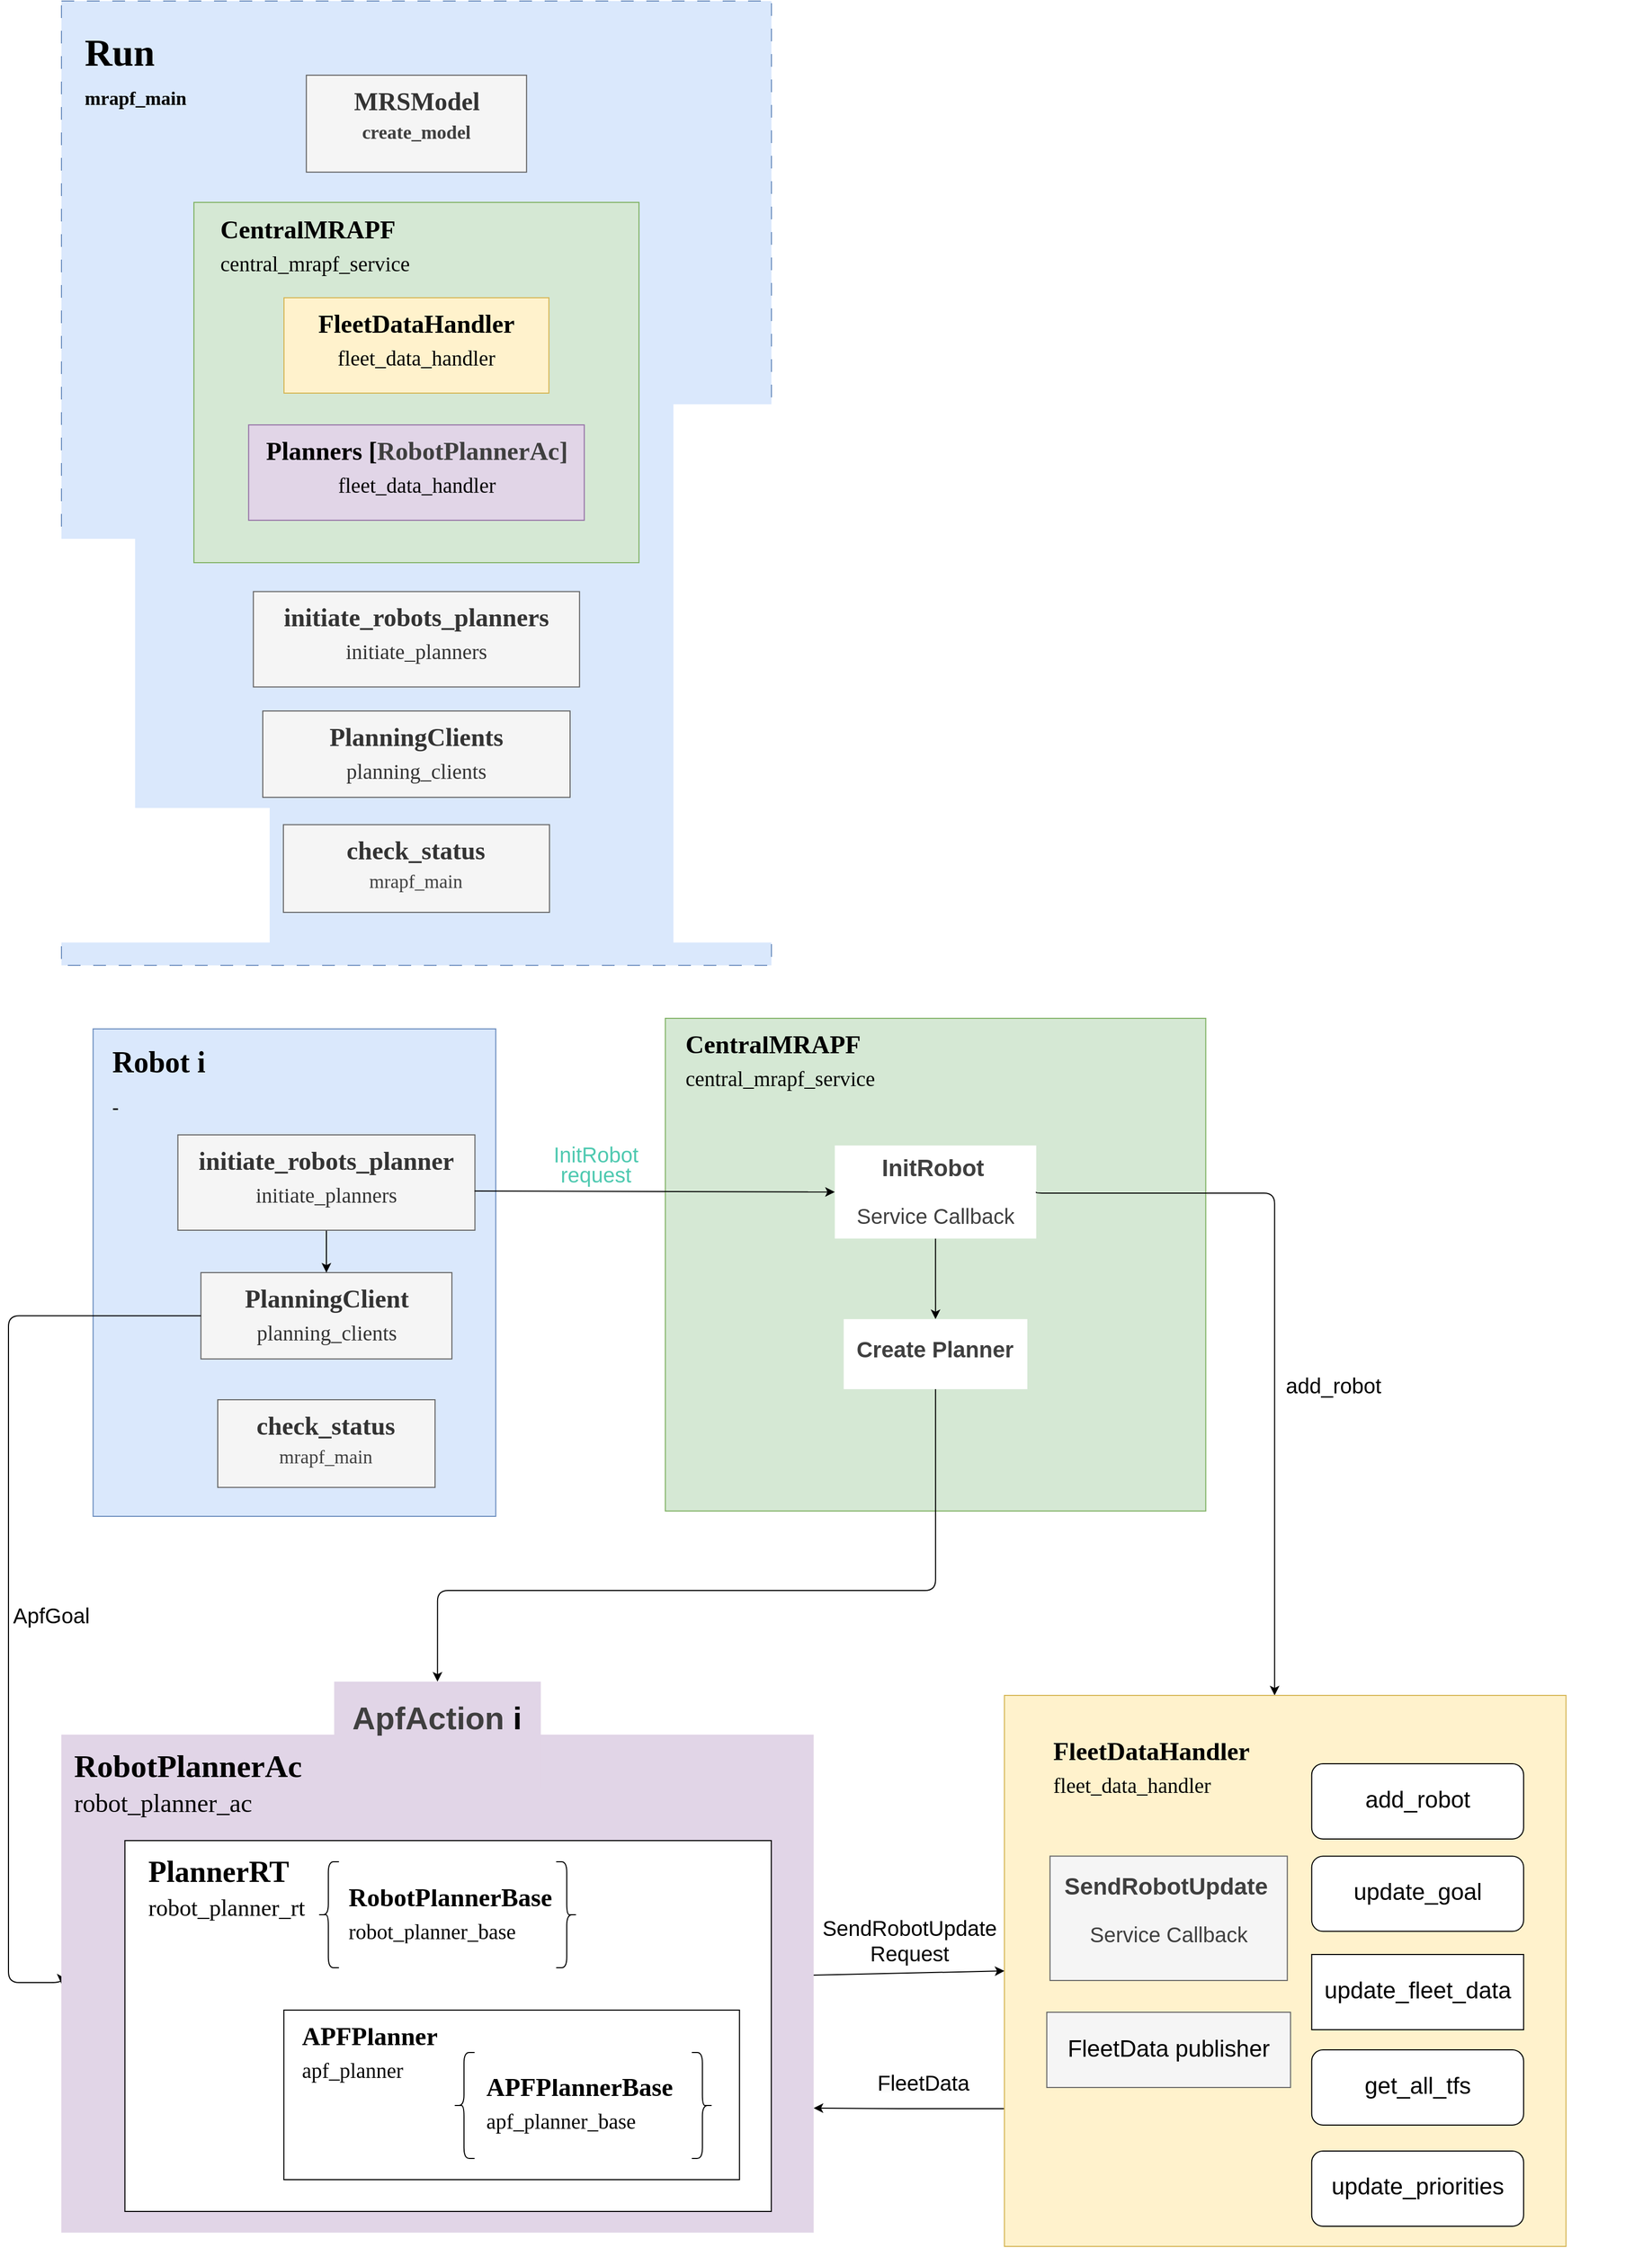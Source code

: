 <mxfile>
    <diagram id="nHzzt8gAxVG12YJJl5E0" name="Page-1">
        <mxGraphModel dx="2404" dy="924" grid="1" gridSize="10" guides="1" tooltips="1" connect="1" arrows="1" fold="1" page="1" pageScale="1" pageWidth="850" pageHeight="1100" background="#FFFFFF" math="0" shadow="0">
            <root>
                <mxCell id="0"/>
                <mxCell id="1" parent="0"/>
                <mxCell id="95" value="" style="group" parent="1" vertex="1" connectable="0">
                    <mxGeometry x="-690.14" y="1020" width="490" height="520" as="geometry"/>
                </mxCell>
                <mxCell id="76" value="" style="rounded=0;whiteSpace=wrap;html=1;fillColor=#dae8fc;strokeColor=#6c8ebf;" parent="95" vertex="1">
                    <mxGeometry width="380" height="460" as="geometry"/>
                </mxCell>
                <mxCell id="77" value="&lt;h1 style=&quot;margin-top: 0px; line-height: 70%;&quot;&gt;&lt;font style=&quot;font-size: 28px;&quot;&gt;Robot i&lt;/font&gt;&lt;/h1&gt;&lt;p style=&quot;line-height: 70%;&quot;&gt;-&lt;/p&gt;" style="text;html=1;whiteSpace=wrap;overflow=hidden;rounded=0;fontFamily=Georgia;fontStyle=1;fontSize=18;" parent="95" vertex="1">
                    <mxGeometry x="16.333" y="10" width="163.333" height="70" as="geometry"/>
                </mxCell>
                <mxCell id="111" value="&lt;h1 style=&quot;margin-top: 0px; line-height: 70%; padding-right: 0px; padding-top: 10px; padding-left: 0px;&quot;&gt;&lt;font face=&quot;Georgia&quot;&gt;PlanningClient&lt;/font&gt;&lt;/h1&gt;&lt;p style=&quot;line-height: 70%; padding-left: 0px;&quot;&gt;&lt;font style=&quot;line-height: 70%; font-size: 20px;&quot; face=&quot;Georgia&quot;&gt;planning_clients&lt;/font&gt;&lt;/p&gt;" style="text;html=1;whiteSpace=wrap;overflow=hidden;rounded=0;fillColor=#f5f5f5;fontColor=#333333;strokeColor=#666666;align=center;" parent="95" vertex="1">
                    <mxGeometry x="101.757" y="230.0" width="236.833" height="81.45" as="geometry"/>
                </mxCell>
                <mxCell id="158" style="edgeStyle=none;html=1;" parent="95" source="112" target="111" edge="1">
                    <mxGeometry relative="1" as="geometry"/>
                </mxCell>
                <mxCell id="112" value="&lt;h1 style=&quot;margin-top: 0px; line-height: 70%; padding-right: 0px; padding-top: 10px; padding-left: 0px;&quot;&gt;&lt;font face=&quot;Georgia&quot;&gt;initiate_robots_planner&lt;/font&gt;&lt;/h1&gt;&lt;p style=&quot;line-height: 70%; padding-left: 0px;&quot;&gt;&lt;font face=&quot;Georgia&quot; style=&quot;line-height: 70%; font-size: 20px;&quot;&gt;initiate_planners&lt;/font&gt;&lt;/p&gt;" style="text;html=1;whiteSpace=wrap;overflow=hidden;rounded=0;fillColor=#f5f5f5;fontColor=#333333;strokeColor=#666666;fontFamily=Helvetica;fontSize=12;align=center;" parent="95" vertex="1">
                    <mxGeometry x="80.0" y="100" width="280.33" height="90" as="geometry"/>
                </mxCell>
                <mxCell id="113" value="&lt;h1 style=&quot;margin-top: 0px; line-height: 70%; padding-right: 0px; padding-top: 10px; padding-left: 0px;&quot;&gt;&lt;font face=&quot;Georgia&quot;&gt;check_status&lt;/font&gt;&lt;/h1&gt;&lt;p style=&quot;line-height: 70%; padding-right: 0px; padding-top: 0px; padding-left: 0px;&quot;&gt;&lt;span style=&quot;color: rgb(63, 63, 63); font-family: Georgia; font-size: 18px;&quot;&gt;mrapf_main&lt;/span&gt;&lt;/p&gt;" style="text;html=1;whiteSpace=wrap;overflow=hidden;rounded=0;fillColor=#f5f5f5;fontColor=#333333;strokeColor=#666666;align=center;" parent="95" vertex="1">
                    <mxGeometry x="117.633" y="350" width="205.073" height="82.71" as="geometry"/>
                </mxCell>
                <mxCell id="99" value="" style="group;dashed=1;dashPattern=12 12;" parent="1" vertex="1" connectable="0">
                    <mxGeometry x="-720" y="50" width="670" height="910" as="geometry"/>
                </mxCell>
                <mxCell id="61" value="" style="rounded=0;whiteSpace=wrap;html=1;fillColor=#dae8fc;strokeColor=#6c8ebf;dashed=1;dashPattern=12 12;" parent="99" vertex="1">
                    <mxGeometry width="670" height="910" as="geometry"/>
                </mxCell>
                <mxCell id="27" value="&lt;h1 style=&quot;margin-top: 0px; line-height: 70%;&quot;&gt;Run&lt;/h1&gt;&lt;p style=&quot;line-height: 70%;&quot;&gt;mrapf_main&lt;/p&gt;" style="text;html=1;whiteSpace=wrap;overflow=hidden;rounded=0;fontFamily=Georgia;fontStyle=1;fontSize=18;" parent="99" vertex="1">
                    <mxGeometry x="20" y="30" width="200" height="70" as="geometry"/>
                </mxCell>
                <mxCell id="100" value="&lt;h1 style=&quot;margin-top: 0px; line-height: 70%; padding-right: 0px; padding-top: 10px; padding-left: 0px;&quot;&gt;&lt;font face=&quot;Georgia&quot;&gt;PlanningClients&lt;/font&gt;&lt;/h1&gt;&lt;p style=&quot;line-height: 70%; padding-left: 0px;&quot;&gt;&lt;font style=&quot;line-height: 70%; font-size: 20px;&quot; face=&quot;Georgia&quot;&gt;planning_clients&lt;/font&gt;&lt;/p&gt;" style="text;html=1;whiteSpace=wrap;overflow=hidden;rounded=0;fillColor=#f5f5f5;fontColor=#333333;strokeColor=#666666;align=center;" parent="99" vertex="1">
                    <mxGeometry x="190" y="670" width="290" height="81.45" as="geometry"/>
                </mxCell>
                <mxCell id="101" value="&lt;h1 style=&quot;margin-top: 0px; line-height: 70%; padding-right: 0px; padding-top: 10px; padding-left: 0px;&quot;&gt;&lt;font face=&quot;Georgia&quot;&gt;initiate_robots_planners&lt;/font&gt;&lt;/h1&gt;&lt;p style=&quot;line-height: 70%; padding-left: 0px;&quot;&gt;&lt;font face=&quot;Georgia&quot; style=&quot;line-height: 70%; font-size: 20px;&quot;&gt;initiate_planners&lt;/font&gt;&lt;/p&gt;" style="text;html=1;whiteSpace=wrap;overflow=hidden;rounded=0;fillColor=#f5f5f5;fontColor=#333333;strokeColor=#666666;fontFamily=Helvetica;fontSize=12;align=center;" parent="99" vertex="1">
                    <mxGeometry x="181.11" y="557.29" width="307.79" height="90" as="geometry"/>
                </mxCell>
                <mxCell id="102" value="&lt;h1 style=&quot;margin-top: 0px; line-height: 70%; padding-right: 0px; padding-top: 10px; padding-left: 0px;&quot;&gt;&lt;font face=&quot;Georgia&quot;&gt;check_status&lt;/font&gt;&lt;/h1&gt;&lt;p style=&quot;line-height: 70%; padding-right: 0px; padding-top: 0px; padding-left: 0px;&quot;&gt;&lt;span style=&quot;color: rgb(63, 63, 63); font-family: Georgia; font-size: 18px;&quot;&gt;mrapf_main&lt;/span&gt;&lt;/p&gt;" style="text;html=1;whiteSpace=wrap;overflow=hidden;rounded=0;fillColor=#f5f5f5;fontColor=#333333;strokeColor=#666666;align=center;" parent="99" vertex="1">
                    <mxGeometry x="209.44" y="777.29" width="251.11" height="82.71" as="geometry"/>
                </mxCell>
                <mxCell id="103" value="&lt;h1 style=&quot;margin-top: 0px; line-height: 70%; padding-left: 1px; padding-top: 10px; padding-right: 0px;&quot;&gt;&lt;font face=&quot;Georgia&quot;&gt;MRSModel&lt;/font&gt;&lt;/h1&gt;&lt;p style=&quot;line-height: 70%; padding-left: 0px;&quot;&gt;&lt;span style=&quot;color: rgb(63, 63, 63); font-family: Georgia; font-size: 18px; font-weight: 700;&quot;&gt;create_model&lt;/span&gt;&lt;/p&gt;" style="text;html=1;whiteSpace=wrap;overflow=hidden;rounded=0;fillColor=#f5f5f5;fontColor=#333333;strokeColor=#666666;align=center;" parent="99" vertex="1">
                    <mxGeometry x="231.11" y="70" width="207.79" height="91.45" as="geometry"/>
                </mxCell>
                <mxCell id="104" value="" style="group" parent="99" vertex="1" connectable="0">
                    <mxGeometry x="125.01" y="190" width="420" height="435" as="geometry"/>
                </mxCell>
                <mxCell id="105" value="" style="group;fillColor=#d5e8d4;strokeColor=#82b366;container=0;" parent="104" vertex="1" connectable="0">
                    <mxGeometry width="420" height="340" as="geometry"/>
                </mxCell>
                <mxCell id="106" value="&lt;h1 style=&quot;margin-top: 0px; line-height: 70%;&quot;&gt;&lt;font face=&quot;Georgia&quot;&gt;CentralMRAPF&lt;/font&gt;&lt;/h1&gt;&lt;p style=&quot;line-height: 70%;&quot;&gt;&lt;font face=&quot;Georgia&quot; style=&quot;line-height: 70%; font-size: 20px;&quot;&gt;central_mrapf_service&lt;/font&gt;&lt;/p&gt;" style="text;html=1;whiteSpace=wrap;overflow=hidden;rounded=0;" parent="104" vertex="1">
                    <mxGeometry x="22.764" y="10.83" width="210" height="79.17" as="geometry"/>
                </mxCell>
                <mxCell id="107" value="&lt;h1 style=&quot;margin-top: 0px; line-height: 70%; padding-top: 10px; padding-left: 0px;&quot;&gt;&lt;font face=&quot;Georgia&quot;&gt;FleetDataHandler&lt;/font&gt;&lt;/h1&gt;&lt;p style=&quot;line-height: 70%; padding-left: 0px;&quot;&gt;&lt;font face=&quot;Georgia&quot; style=&quot;line-height: 70%; font-size: 20px;&quot;&gt;fleet_data_handler&lt;/font&gt;&lt;/p&gt;" style="text;html=1;whiteSpace=wrap;overflow=hidden;rounded=0;fillColor=#fff2cc;strokeColor=#d6b656;align=center;" parent="104" vertex="1">
                    <mxGeometry x="85" y="90" width="250" height="90" as="geometry"/>
                </mxCell>
                <mxCell id="108" value="&lt;h1 style=&quot;margin-top: 0px; line-height: 70%; padding-top: 10px; padding-left: 0px;&quot;&gt;&lt;font face=&quot;Georgia&quot;&gt;Planners [&lt;/font&gt;&lt;font&gt;&lt;span style=&quot;color: rgb(63, 63, 63); font-family: Georgia; background-color: transparent;&quot;&gt;RobotPlannerAc&lt;/span&gt;&lt;span style=&quot;color: rgb(63, 63, 63); font-family: Georgia; background-color: transparent;&quot;&gt;]&lt;/span&gt;&lt;/font&gt;&lt;/h1&gt;&lt;p style=&quot;line-height: 70%; padding-left: 0px;&quot;&gt;&lt;font face=&quot;Georgia&quot; style=&quot;line-height: 70%; font-size: 20px;&quot;&gt;fleet_data_handler&lt;/font&gt;&lt;/p&gt;" style="text;html=1;whiteSpace=wrap;overflow=hidden;rounded=0;fillColor=#e1d5e7;strokeColor=#9673a6;align=center;" parent="104" vertex="1">
                    <mxGeometry x="51.63" y="210" width="316.74" height="90" as="geometry"/>
                </mxCell>
                <mxCell id="159" style="edgeStyle=orthogonalEdgeStyle;html=1;exitX=0;exitY=0.5;exitDx=0;exitDy=0;entryX=0;entryY=0.5;entryDx=0;entryDy=0;" parent="1" source="111" target="2" edge="1">
                    <mxGeometry relative="1" as="geometry">
                        <mxPoint x="-608.493" y="1290.725" as="sourcePoint"/>
                        <mxPoint x="-740.25" y="1945" as="targetPoint"/>
                        <Array as="points">
                            <mxPoint x="-770" y="1291"/>
                            <mxPoint x="-770" y="1920"/>
                        </Array>
                    </mxGeometry>
                </mxCell>
                <mxCell id="160" value="&lt;div style=&quot;line-height: 16px; white-space-collapse: preserve;&quot;&gt;&lt;font face=&quot;Helvetica&quot; style=&quot;font-size: 20px;&quot;&gt;ApfGoal&lt;/font&gt;&lt;/div&gt;" style="edgeLabel;html=1;align=center;verticalAlign=middle;resizable=0;points=[];" parent="159" vertex="1" connectable="0">
                    <mxGeometry x="-0.147" y="-3" relative="1" as="geometry">
                        <mxPoint x="43" y="98" as="offset"/>
                    </mxGeometry>
                </mxCell>
                <mxCell id="173" style="edgeStyle=orthogonalEdgeStyle;html=1;entryX=1;entryY=0.75;entryDx=0;entryDy=0;exitX=0;exitY=0.75;exitDx=0;exitDy=0;" parent="1" source="74" target="2" edge="1">
                    <mxGeometry relative="1" as="geometry">
                        <mxPoint x="839.86" y="2070" as="sourcePoint"/>
                    </mxGeometry>
                </mxCell>
                <mxCell id="174" value="&lt;span style=&quot;color: rgb(0, 0, 0); white-space-collapse: preserve; background-color: rgb(251, 251, 251);&quot;&gt;&lt;font style=&quot;font-size: 20px;&quot;&gt;FleetData&lt;/font&gt;&lt;/span&gt;" style="edgeLabel;html=1;align=center;verticalAlign=middle;resizable=0;points=[];container=0;" parent="173" vertex="1" connectable="0">
                    <mxGeometry x="-0.3" y="-5" relative="1" as="geometry">
                        <mxPoint x="-14" y="-20" as="offset"/>
                    </mxGeometry>
                </mxCell>
                <mxCell id="190" value="" style="group" parent="1" vertex="1" connectable="0">
                    <mxGeometry x="-720.14" y="1636" width="710" height="520" as="geometry"/>
                </mxCell>
                <mxCell id="2" value="" style="rounded=0;whiteSpace=wrap;html=1;fillColor=#e1d5e7;strokeColor=none;container=0;" parent="190" vertex="1">
                    <mxGeometry y="50" width="710" height="470" as="geometry"/>
                </mxCell>
                <mxCell id="3" value="&lt;h1 style=&quot;margin-top: 0px; line-height: 70%; padding-top: 5px;&quot;&gt;&lt;font style=&quot;font-size: 30px;&quot;&gt;RobotPlannerAc&lt;/font&gt;&lt;/h1&gt;&lt;p style=&quot;line-height: 70%;&quot;&gt;&lt;font style=&quot;line-height: 70%; font-size: 24px;&quot;&gt;robot_planner_ac&lt;/font&gt;&lt;/p&gt;" style="text;html=1;whiteSpace=wrap;overflow=hidden;rounded=0;fontFamily=Georgia;container=0;" parent="190" vertex="1">
                    <mxGeometry x="10" y="60" width="230" height="70" as="geometry"/>
                </mxCell>
                <mxCell id="9" value="" style="rounded=0;whiteSpace=wrap;html=1;fillColor=default;gradientColor=none;fillStyle=auto;container=0;" parent="190" vertex="1">
                    <mxGeometry x="60" y="150" width="610" height="350" as="geometry"/>
                </mxCell>
                <mxCell id="10" value="&lt;h1 style=&quot;margin-top: 0px; line-height: 70%; padding-top: 5px;&quot;&gt;&lt;font style=&quot;font-size: 28px;&quot; face=&quot;Georgia&quot;&gt;PlannerRT&lt;/font&gt;&lt;/h1&gt;&lt;p style=&quot;line-height: 70%;&quot;&gt;&lt;font face=&quot;Georgia&quot; style=&quot;line-height: 70%; font-size: 22px;&quot;&gt;robot_planner_rt&lt;/font&gt;&lt;/p&gt;" style="text;html=1;whiteSpace=wrap;overflow=hidden;rounded=0;container=0;" parent="190" vertex="1">
                    <mxGeometry x="80" y="160" width="160" height="80" as="geometry"/>
                </mxCell>
                <mxCell id="186" value="&lt;h1 style=&quot;margin-top: 0px; line-height: 70%; padding-top: 20px;&quot;&gt;&lt;span style=&quot;color: rgb(63, 63, 63); font-family: Helvetica; white-space: pre; background-color: transparent;&quot;&gt;&lt;font style=&quot;font-size: 30px;&quot;&gt;ApfAction&lt;/font&gt;&lt;/span&gt;&lt;font face=&quot;Helvetica&quot; style=&quot;font-size: 30px;&quot;&gt;&amp;nbsp;&lt;/font&gt;&lt;font face=&quot;Helvetica&quot; style=&quot;font-size: 30px;&quot;&gt;i&lt;/font&gt;&lt;/h1&gt;&lt;div&gt;&lt;font face=&quot;Helvetica&quot; style=&quot;font-size: 25px;&quot;&gt;&lt;div style=&quot;line-height: 16px; white-space: pre;&quot;&gt;&lt;br&gt;&lt;/div&gt;&lt;/font&gt;&lt;/div&gt;" style="text;html=1;whiteSpace=wrap;overflow=hidden;rounded=0;fontFamily=Georgia;align=center;fillColor=#e1d5e7;strokeColor=none;container=0;" parent="190" vertex="1">
                    <mxGeometry x="257.5" width="195" height="100" as="geometry"/>
                </mxCell>
                <mxCell id="187" value="" style="group" parent="190" vertex="1" connectable="0">
                    <mxGeometry x="242" y="170" width="245" height="100" as="geometry"/>
                </mxCell>
                <mxCell id="178" value="" style="shape=curlyBracket;whiteSpace=wrap;html=1;rounded=1;labelPosition=left;verticalLabelPosition=middle;align=right;verticalAlign=middle;container=0;" parent="187" vertex="1">
                    <mxGeometry width="20" height="100" as="geometry"/>
                </mxCell>
                <mxCell id="180" value="" style="shape=curlyBracket;whiteSpace=wrap;html=1;rounded=1;labelPosition=left;verticalLabelPosition=middle;align=right;verticalAlign=middle;rotation=-180;container=0;" parent="187" vertex="1">
                    <mxGeometry x="225" width="20" height="100" as="geometry"/>
                </mxCell>
                <mxCell id="50" value="&lt;h1 style=&quot;margin-top: 0px; line-height: 70%;&quot;&gt;&lt;font face=&quot;Georgia&quot;&gt;RobotPlannerBase&lt;/font&gt;&lt;/h1&gt;&lt;p style=&quot;line-height: 70%;&quot;&gt;&lt;font face=&quot;Georgia&quot; style=&quot;line-height: 70%; font-size: 20px;&quot;&gt;robot_planner_base&lt;/font&gt;&lt;/p&gt;" style="text;html=1;whiteSpace=wrap;overflow=hidden;rounded=0;container=0;" parent="187" vertex="1">
                    <mxGeometry x="26.757" y="19" width="195.293" height="55.0" as="geometry"/>
                </mxCell>
                <mxCell id="189" value="" style="group" parent="190" vertex="1" connectable="0">
                    <mxGeometry x="210" y="310" width="430" height="160" as="geometry"/>
                </mxCell>
                <mxCell id="24" value="" style="rounded=0;whiteSpace=wrap;html=1;container=0;" parent="189" vertex="1">
                    <mxGeometry width="430" height="160" as="geometry"/>
                </mxCell>
                <mxCell id="52" value="&lt;h1 style=&quot;margin-top: 0px; line-height: 70%;&quot;&gt;&lt;font face=&quot;Georgia&quot;&gt;APFPlanner&lt;/font&gt;&lt;/h1&gt;&lt;p style=&quot;line-height: 70%;&quot;&gt;&lt;font face=&quot;Georgia&quot; style=&quot;line-height: 70%; font-size: 20px;&quot;&gt;apf_planner&lt;/font&gt;&lt;/p&gt;" style="text;html=1;whiteSpace=wrap;overflow=hidden;rounded=0;container=0;" parent="189" vertex="1">
                    <mxGeometry x="15.52" y="10" width="139.48" height="98.82" as="geometry"/>
                </mxCell>
                <mxCell id="184" value="" style="shape=curlyBracket;whiteSpace=wrap;html=1;rounded=1;labelPosition=left;verticalLabelPosition=middle;align=right;verticalAlign=middle;rotation=-180;container=0;" parent="189" vertex="1">
                    <mxGeometry x="385" y="40" width="20" height="100" as="geometry"/>
                </mxCell>
                <mxCell id="183" value="" style="shape=curlyBracket;whiteSpace=wrap;html=1;rounded=1;labelPosition=left;verticalLabelPosition=middle;align=right;verticalAlign=middle;container=0;" parent="189" vertex="1">
                    <mxGeometry x="160" y="40" width="20" height="100" as="geometry"/>
                </mxCell>
                <mxCell id="66" value="&lt;h1 style=&quot;margin-top: 0px; line-height: 70%;&quot;&gt;&lt;font face=&quot;Georgia&quot;&gt;APFPlannerBase&lt;/font&gt;&lt;/h1&gt;&lt;p style=&quot;line-height: 70%;&quot;&gt;&lt;font face=&quot;Georgia&quot; style=&quot;line-height: 70%; font-size: 20px;&quot;&gt;apf_planner_base&lt;/font&gt;&lt;/p&gt;" style="text;html=1;whiteSpace=wrap;overflow=hidden;rounded=0;container=0;" parent="189" vertex="1">
                    <mxGeometry x="188.68" y="58.29" width="191.32" height="64.99" as="geometry"/>
                </mxCell>
                <mxCell id="198" value="" style="group;verticalAlign=middle;" parent="1" vertex="1" connectable="0">
                    <mxGeometry x="-150.14" y="1010" width="510" height="465" as="geometry"/>
                </mxCell>
                <mxCell id="78" value="" style="group;fillColor=#d5e8d4;strokeColor=#82b366;container=0;" parent="198" vertex="1" connectable="0">
                    <mxGeometry width="510" height="465" as="geometry"/>
                </mxCell>
                <mxCell id="81" value="&lt;h1 style=&quot;margin-top: 0px; line-height: 70%;&quot;&gt;&lt;font face=&quot;Georgia&quot;&gt;CentralMRAPF&lt;/font&gt;&lt;/h1&gt;&lt;p style=&quot;line-height: 70%;&quot;&gt;&lt;font face=&quot;Georgia&quot; style=&quot;line-height: 70%; font-size: 20px;&quot;&gt;central_mrapf_service&lt;/font&gt;&lt;/p&gt;" style="text;html=1;whiteSpace=wrap;overflow=hidden;rounded=0;" parent="198" vertex="1">
                    <mxGeometry x="17.588" y="9.995" width="196.36" height="119.477" as="geometry"/>
                </mxCell>
                <mxCell id="131" style="edgeStyle=none;html=1;exitX=0.5;exitY=1;exitDx=0;exitDy=0;entryX=0.5;entryY=0;entryDx=0;entryDy=0;" parent="198" source="122" target="125" edge="1">
                    <mxGeometry relative="1" as="geometry">
                        <mxPoint x="256.218" y="210.003" as="sourcePoint"/>
                        <mxPoint x="298.966" y="240" as="targetPoint"/>
                    </mxGeometry>
                </mxCell>
                <mxCell id="122" value="&lt;h1 style=&quot;margin-top: 0px;&quot;&gt;&lt;span style=&quot;color: rgb(63, 63, 63); font-weight: normal;&quot;&gt;&lt;b style=&quot;background-color: transparent; scrollbar-color: rgb(226, 226, 226) rgb(251, 251, 251); white-space: pre; color: rgb(63, 63, 63);&quot;&gt;&lt;font style=&quot;font-size: 22px;&quot;&gt;InitRobot&lt;/font&gt;&lt;span style=&quot;font-size: 18px;&quot;&gt; &lt;/span&gt;&lt;/b&gt;&lt;/span&gt;&lt;/h1&gt;&lt;h1 style=&quot;color: rgb(63, 63, 63); scrollbar-color: rgb(226, 226, 226) rgb(251, 251, 251); margin-top: 0px; margin-bottom: 10px;&quot;&gt;&lt;span style=&quot;scrollbar-color: rgb(226, 226, 226) rgb(251, 251, 251); font-weight: normal; color: rgb(63, 63, 63);&quot;&gt;&lt;font style=&quot;font-size: 20px;&quot;&gt;Service Callback&lt;/font&gt;&lt;/span&gt;&lt;/h1&gt;" style="text;html=1;whiteSpace=wrap;overflow=hidden;rounded=0;align=center;fillColor=default;" parent="198" vertex="1">
                    <mxGeometry x="159.947" y="120.003" width="190.098" height="87.83" as="geometry"/>
                </mxCell>
                <mxCell id="125" value="&lt;h1 style=&quot;margin-top: 0px;&quot;&gt;&lt;b style=&quot;background-color: transparent; scrollbar-color: rgb(226, 226, 226) rgb(251, 251, 251); white-space: pre; color: rgb(63, 63, 63);&quot;&gt;&lt;font style=&quot;font-size: 21px;&quot;&gt;Create Planner&lt;/font&gt;&lt;/b&gt;&lt;/h1&gt;" style="text;html=1;whiteSpace=wrap;overflow=hidden;rounded=0;align=center;container=0;fillColor=default;verticalAlign=middle;spacing=0;spacingTop=6;" parent="198" vertex="1">
                    <mxGeometry x="168.353" y="283.91" width="173.303" height="66.09" as="geometry"/>
                </mxCell>
                <mxCell id="199" style="edgeStyle=none;html=1;entryX=0;entryY=0.5;entryDx=0;entryDy=0;" parent="1" target="122" edge="1">
                    <mxGeometry relative="1" as="geometry">
                        <mxPoint x="-330.14" y="1173" as="sourcePoint"/>
                        <mxPoint x="-43.439" y="1175.003" as="targetPoint"/>
                    </mxGeometry>
                </mxCell>
                <mxCell id="200" value="&lt;div style=&quot;color: rgb(204, 204, 204); line-height: 16px; white-space-collapse: preserve;&quot;&gt;&lt;span style=&quot;color: rgb(78, 201, 176);&quot;&gt;&lt;font face=&quot;Helvetica&quot; style=&quot;font-size: 20px;&quot;&gt;InitRobot&lt;/font&gt;&lt;/span&gt;&lt;/div&gt;&lt;div style=&quot;color: rgb(204, 204, 204); line-height: 16px; white-space-collapse: preserve;&quot;&gt;&lt;span style=&quot;color: rgb(78, 201, 176);&quot;&gt;&lt;font face=&quot;Helvetica&quot; style=&quot;font-size: 20px;&quot;&gt;request&lt;/font&gt;&lt;/span&gt;&lt;/div&gt;" style="edgeLabel;html=1;align=center;verticalAlign=middle;resizable=0;points=[];labelBackgroundColor=none;" parent="199" vertex="1" connectable="0">
                    <mxGeometry x="-0.333" y="3" relative="1" as="geometry">
                        <mxPoint y="-22" as="offset"/>
                    </mxGeometry>
                </mxCell>
                <mxCell id="201" style="edgeStyle=orthogonalEdgeStyle;html=1;exitX=0.5;exitY=1;exitDx=0;exitDy=0;entryX=0.5;entryY=0;entryDx=0;entryDy=0;" parent="1" source="125" target="186" edge="1">
                    <mxGeometry relative="1" as="geometry">
                        <mxPoint x="141.25" y="1372.6" as="sourcePoint"/>
                        <mxPoint x="-350" y="1600" as="targetPoint"/>
                        <Array as="points">
                            <mxPoint x="105" y="1550"/>
                            <mxPoint x="-365" y="1550"/>
                        </Array>
                    </mxGeometry>
                </mxCell>
                <mxCell id="128" style="edgeStyle=orthogonalEdgeStyle;html=1;exitX=1;exitY=0.5;exitDx=0;exitDy=0;" parent="1" source="122" target="74" edge="1">
                    <mxGeometry relative="1" as="geometry">
                        <mxPoint x="245.931" y="1175.003" as="sourcePoint"/>
                        <Array as="points">
                            <mxPoint x="424.86" y="1175"/>
                        </Array>
                    </mxGeometry>
                </mxCell>
                <mxCell id="129" value="&lt;font style=&quot;font-size: 20px;&quot;&gt;add_robot&lt;/font&gt;" style="edgeLabel;html=1;align=center;verticalAlign=middle;resizable=0;points=[];labelBackgroundColor=none;" parent="128" vertex="1" connectable="0">
                    <mxGeometry x="0.259" y="4" relative="1" as="geometry">
                        <mxPoint x="51" y="-34" as="offset"/>
                    </mxGeometry>
                </mxCell>
                <mxCell id="203" value="" style="group" parent="1" vertex="1" connectable="0">
                    <mxGeometry x="169.86" y="1649" width="610" height="520" as="geometry"/>
                </mxCell>
                <mxCell id="74" value="" style="rounded=0;whiteSpace=wrap;html=1;fillColor=#fff2cc;strokeColor=#d6b656;" parent="203" vertex="1">
                    <mxGeometry width="530" height="520" as="geometry"/>
                </mxCell>
                <mxCell id="75" value="&lt;h1 style=&quot;margin-top: 0px; line-height: 70%;&quot;&gt;&lt;font face=&quot;Georgia&quot;&gt;FleetDataHandler&lt;/font&gt;&lt;/h1&gt;&lt;p style=&quot;line-height: 70%;&quot;&gt;&lt;font face=&quot;Georgia&quot; style=&quot;line-height: 70%; font-size: 20px;&quot;&gt;fleet_data_handler&lt;/font&gt;&lt;/p&gt;" style="text;html=1;whiteSpace=wrap;overflow=hidden;rounded=0;" parent="203" vertex="1">
                    <mxGeometry x="43.846" y="38.028" width="303.108" height="83.459" as="geometry"/>
                </mxCell>
                <mxCell id="161" value="&lt;div style=&quot;line-height: 16px; white-space: pre;&quot;&gt;&lt;span&gt;&lt;font face=&quot;Helvetica&quot; style=&quot;color: rgb(0, 0, 0); font-size: 22px;&quot;&gt;add_robot&lt;/font&gt;&lt;/span&gt;&lt;/div&gt;" style="rounded=1;whiteSpace=wrap;html=1;" parent="203" vertex="1">
                    <mxGeometry x="290" y="64.5" width="200" height="70.99" as="geometry"/>
                </mxCell>
                <mxCell id="162" value="&lt;div style=&quot;line-height: 16px; white-space: pre;&quot;&gt;&lt;span&gt;&lt;font face=&quot;Helvetica&quot; style=&quot;color: rgb(0, 0, 0); font-size: 22px;&quot;&gt;update_goal&lt;/font&gt;&lt;/span&gt;&lt;/div&gt;" style="rounded=1;whiteSpace=wrap;html=1;" parent="203" vertex="1">
                    <mxGeometry x="290" y="151.69" width="200" height="70.99" as="geometry"/>
                </mxCell>
                <mxCell id="163" value="&lt;div style=&quot;line-height: 16px; white-space: pre;&quot;&gt;&lt;span&gt;&lt;font face=&quot;Helvetica&quot; style=&quot;color: rgb(0, 0, 0); font-size: 22px;&quot;&gt;update_fleet_data&lt;/font&gt;&lt;/span&gt;&lt;/div&gt;" style="rounded=1;whiteSpace=wrap;html=1;arcSize=0;" parent="203" vertex="1">
                    <mxGeometry x="290" y="244.5" width="200" height="70.99" as="geometry"/>
                </mxCell>
                <mxCell id="164" value="&lt;div style=&quot;line-height: 16px; white-space: pre;&quot;&gt;&lt;span&gt;&lt;font face=&quot;Helvetica&quot; style=&quot;color: rgb(0, 0, 0); font-size: 22px;&quot;&gt;get_all_tfs&lt;/font&gt;&lt;/span&gt;&lt;/div&gt;" style="rounded=1;whiteSpace=wrap;html=1;" parent="203" vertex="1">
                    <mxGeometry x="290" y="334.5" width="200" height="70.99" as="geometry"/>
                </mxCell>
                <mxCell id="165" value="&lt;div style=&quot;line-height: 16px; white-space: pre;&quot;&gt;&lt;span&gt;&lt;font face=&quot;Helvetica&quot; style=&quot;color: rgb(0, 0, 0); font-size: 22px;&quot;&gt;update_priorities&lt;/font&gt;&lt;/span&gt;&lt;/div&gt;" style="rounded=1;whiteSpace=wrap;html=1;" parent="203" vertex="1">
                    <mxGeometry x="290" y="430" width="200" height="70.99" as="geometry"/>
                </mxCell>
                <mxCell id="172" value="&lt;div style=&quot;line-height: 16px; white-space: pre;&quot;&gt;&lt;span&gt;&lt;font face=&quot;Helvetica&quot; style=&quot;color: rgb(0, 0, 0); font-size: 22px;&quot;&gt;FleetData publisher&lt;/font&gt;&lt;/span&gt;&lt;/div&gt;" style="rounded=1;whiteSpace=wrap;html=1;arcSize=0;fillColor=#f5f5f5;fontColor=#333333;strokeColor=#666666;" parent="203" vertex="1">
                    <mxGeometry x="40.0" y="299.03" width="230" height="70.99" as="geometry"/>
                </mxCell>
                <mxCell id="202" value="&lt;h1 style=&quot;margin-top: 0px;&quot;&gt;&lt;span style=&quot;color: rgb(63, 63, 63); font-weight: normal;&quot;&gt;&lt;b style=&quot;background-color: transparent; scrollbar-color: rgb(226, 226, 226) rgb(251, 251, 251); white-space: pre; color: rgb(63, 63, 63);&quot;&gt;&lt;font style=&quot;font-size: 22px;&quot;&gt;SendRobotUpdate&lt;/font&gt;&lt;span style=&quot;font-size: 18px;&quot;&gt; &lt;/span&gt;&lt;/b&gt;&lt;/span&gt;&lt;/h1&gt;&lt;h1 style=&quot;color: rgb(63, 63, 63); scrollbar-color: rgb(226, 226, 226) rgb(251, 251, 251); margin-top: 0px;&quot;&gt;&lt;span style=&quot;scrollbar-color: rgb(226, 226, 226) rgb(251, 251, 251); font-weight: normal; color: rgb(63, 63, 63);&quot;&gt;&lt;font style=&quot;font-size: 20px;&quot;&gt;Service Callback&lt;/font&gt;&lt;/span&gt;&lt;/h1&gt;" style="text;html=1;whiteSpace=wrap;overflow=hidden;rounded=0;align=center;fillColor=#f5f5f5;fontColor=#333333;strokeColor=#666666;verticalAlign=middle;" parent="203" vertex="1">
                    <mxGeometry x="43.04" y="151.69" width="223.93" height="117.34" as="geometry"/>
                </mxCell>
                <mxCell id="204" style="edgeStyle=none;html=1;entryX=0;entryY=0.5;entryDx=0;entryDy=0;" parent="1" source="2" target="74" edge="1">
                    <mxGeometry relative="1" as="geometry"/>
                </mxCell>
                <mxCell id="205" value="&lt;font style=&quot;font-size: 20px;&quot;&gt;SendRobotUpdate&lt;/font&gt;&lt;div&gt;&lt;font style=&quot;font-size: 20px;&quot;&gt;Request&lt;/font&gt;&lt;/div&gt;" style="edgeLabel;html=1;align=center;verticalAlign=middle;resizable=0;points=[];labelBackgroundColor=none;" parent="204" vertex="1" connectable="0">
                    <mxGeometry x="-0.007" y="7" relative="1" as="geometry">
                        <mxPoint x="1" y="-24" as="offset"/>
                    </mxGeometry>
                </mxCell>
            </root>
        </mxGraphModel>
    </diagram>
    <diagram id="tBTc2pRNashW2j2_w60E" name="Page-2">
        <mxGraphModel dx="3070" dy="1320" grid="1" gridSize="10" guides="1" tooltips="1" connect="1" arrows="1" fold="1" page="1" pageScale="1" pageWidth="850" pageHeight="1100" math="0" shadow="0">
            <root>
                <mxCell id="0"/>
                <mxCell id="1" parent="0"/>
                <mxCell id="e11bCil-msyxZNIZYgT6-1" value="" style="group" parent="1" vertex="1" connectable="0">
                    <mxGeometry x="-680.14" y="10" width="490" height="520" as="geometry"/>
                </mxCell>
                <mxCell id="e11bCil-msyxZNIZYgT6-2" value="" style="rounded=0;whiteSpace=wrap;html=1;fillColor=#dae8fc;strokeColor=#6c8ebf;" parent="e11bCil-msyxZNIZYgT6-1" vertex="1">
                    <mxGeometry width="380" height="460" as="geometry"/>
                </mxCell>
                <mxCell id="e11bCil-msyxZNIZYgT6-3" value="&lt;h1 style=&quot;margin-top: 0px; line-height: 70%;&quot;&gt;&lt;font style=&quot;font-size: 28px;&quot;&gt;Robot i&lt;/font&gt;&lt;/h1&gt;&lt;p style=&quot;line-height: 70%;&quot;&gt;-&lt;/p&gt;" style="text;html=1;whiteSpace=wrap;overflow=hidden;rounded=0;fontFamily=Georgia;fontStyle=1;fontSize=18;" parent="e11bCil-msyxZNIZYgT6-1" vertex="1">
                    <mxGeometry x="16.333" y="10" width="163.333" height="70" as="geometry"/>
                </mxCell>
                <mxCell id="e11bCil-msyxZNIZYgT6-4" value="&lt;h1 style=&quot;margin-top: 0px; line-height: 70%; padding-right: 0px; padding-top: 10px; padding-left: 0px;&quot;&gt;&lt;font face=&quot;Georgia&quot;&gt;PlanningClient&lt;/font&gt;&lt;/h1&gt;&lt;p style=&quot;line-height: 70%; padding-left: 0px;&quot;&gt;&lt;font style=&quot;line-height: 70%; font-size: 20px;&quot; face=&quot;Georgia&quot;&gt;planning_clients&lt;/font&gt;&lt;/p&gt;" style="text;html=1;whiteSpace=wrap;overflow=hidden;rounded=0;fillColor=#f5f5f5;fontColor=#333333;strokeColor=#666666;align=center;" parent="e11bCil-msyxZNIZYgT6-1" vertex="1">
                    <mxGeometry x="101.757" y="230.0" width="236.833" height="81.45" as="geometry"/>
                </mxCell>
                <mxCell id="e11bCil-msyxZNIZYgT6-5" style="edgeStyle=none;html=1;" parent="e11bCil-msyxZNIZYgT6-1" source="e11bCil-msyxZNIZYgT6-6" target="e11bCil-msyxZNIZYgT6-4" edge="1">
                    <mxGeometry relative="1" as="geometry"/>
                </mxCell>
                <mxCell id="e11bCil-msyxZNIZYgT6-6" value="&lt;h1 style=&quot;margin-top: 0px; line-height: 70%; padding-right: 0px; padding-top: 10px; padding-left: 0px;&quot;&gt;&lt;font face=&quot;Georgia&quot;&gt;initiate_robots_planner&lt;/font&gt;&lt;/h1&gt;&lt;p style=&quot;line-height: 70%; padding-left: 0px;&quot;&gt;&lt;font face=&quot;Georgia&quot; style=&quot;line-height: 70%; font-size: 20px;&quot;&gt;initiate_planners&lt;/font&gt;&lt;/p&gt;" style="text;html=1;whiteSpace=wrap;overflow=hidden;rounded=0;fillColor=#f5f5f5;fontColor=#333333;strokeColor=#666666;fontFamily=Helvetica;fontSize=12;align=center;" parent="e11bCil-msyxZNIZYgT6-1" vertex="1">
                    <mxGeometry x="80.0" y="100" width="280.33" height="90" as="geometry"/>
                </mxCell>
                <mxCell id="e11bCil-msyxZNIZYgT6-7" value="&lt;h1 style=&quot;margin-top: 0px; line-height: 70%; padding-right: 0px; padding-top: 10px; padding-left: 0px;&quot;&gt;&lt;font face=&quot;Georgia&quot;&gt;check_status&lt;/font&gt;&lt;/h1&gt;&lt;p style=&quot;line-height: 70%; padding-right: 0px; padding-top: 0px; padding-left: 0px;&quot;&gt;&lt;span style=&quot;color: rgb(63, 63, 63); font-family: Georgia; font-size: 18px;&quot;&gt;mrapf_main&lt;/span&gt;&lt;/p&gt;" style="text;html=1;whiteSpace=wrap;overflow=hidden;rounded=0;fillColor=#f5f5f5;fontColor=#333333;strokeColor=#666666;align=center;" parent="e11bCil-msyxZNIZYgT6-1" vertex="1">
                    <mxGeometry x="117.633" y="350" width="205.073" height="82.71" as="geometry"/>
                </mxCell>
                <mxCell id="e11bCil-msyxZNIZYgT6-8" style="edgeStyle=orthogonalEdgeStyle;html=1;exitX=0;exitY=0.5;exitDx=0;exitDy=0;entryX=0;entryY=0.5;entryDx=0;entryDy=0;" parent="1" source="e11bCil-msyxZNIZYgT6-4" target="e11bCil-msyxZNIZYgT6-13" edge="1">
                    <mxGeometry relative="1" as="geometry">
                        <mxPoint x="-598.493" y="280.725" as="sourcePoint"/>
                        <mxPoint x="-730.25" y="935" as="targetPoint"/>
                        <Array as="points">
                            <mxPoint x="-760" y="281"/>
                            <mxPoint x="-760" y="850"/>
                        </Array>
                    </mxGeometry>
                </mxCell>
                <mxCell id="e11bCil-msyxZNIZYgT6-9" value="&lt;div style=&quot;line-height: 16px; white-space-collapse: preserve;&quot;&gt;&lt;font face=&quot;Helvetica&quot; style=&quot;font-size: 20px;&quot;&gt;ApfGoal&lt;/font&gt;&lt;/div&gt;" style="edgeLabel;html=1;align=center;verticalAlign=middle;resizable=0;points=[];" parent="e11bCil-msyxZNIZYgT6-8" vertex="1" connectable="0">
                    <mxGeometry x="-0.147" y="-3" relative="1" as="geometry">
                        <mxPoint x="43" y="80" as="offset"/>
                    </mxGeometry>
                </mxCell>
                <mxCell id="e11bCil-msyxZNIZYgT6-10" style="edgeStyle=orthogonalEdgeStyle;html=1;entryX=1;entryY=0.75;entryDx=0;entryDy=0;exitX=0;exitY=0.75;exitDx=0;exitDy=0;" parent="1" source="e11bCil-msyxZNIZYgT6-40" target="e11bCil-msyxZNIZYgT6-13" edge="1">
                    <mxGeometry relative="1" as="geometry">
                        <mxPoint x="849.86" y="1000" as="sourcePoint"/>
                    </mxGeometry>
                </mxCell>
                <mxCell id="e11bCil-msyxZNIZYgT6-11" value="&lt;span style=&quot;color: rgb(0, 0, 0); white-space-collapse: preserve; background-color: rgb(251, 251, 251);&quot;&gt;&lt;font style=&quot;font-size: 20px;&quot;&gt;FleetData&lt;/font&gt;&lt;/span&gt;" style="edgeLabel;html=1;align=center;verticalAlign=middle;resizable=0;points=[];container=0;" parent="e11bCil-msyxZNIZYgT6-10" vertex="1" connectable="0">
                    <mxGeometry x="-0.3" y="-5" relative="1" as="geometry">
                        <mxPoint x="-14" y="-20" as="offset"/>
                    </mxGeometry>
                </mxCell>
                <mxCell id="e11bCil-msyxZNIZYgT6-12" value="" style="group" parent="1" vertex="1" connectable="0">
                    <mxGeometry x="-710.14" y="566" width="710" height="520" as="geometry"/>
                </mxCell>
                <mxCell id="e11bCil-msyxZNIZYgT6-13" value="" style="rounded=0;whiteSpace=wrap;html=1;fillColor=#e1d5e7;strokeColor=none;container=0;" parent="e11bCil-msyxZNIZYgT6-12" vertex="1">
                    <mxGeometry y="50" width="710" height="470" as="geometry"/>
                </mxCell>
                <mxCell id="e11bCil-msyxZNIZYgT6-14" value="&lt;h1 style=&quot;margin-top: 0px; line-height: 70%; padding-top: 5px;&quot;&gt;&lt;font style=&quot;font-size: 30px;&quot;&gt;RobotPlannerAc&lt;/font&gt;&lt;/h1&gt;&lt;p style=&quot;line-height: 70%;&quot;&gt;&lt;font style=&quot;line-height: 70%; font-size: 24px;&quot;&gt;robot_planner_ac&lt;/font&gt;&lt;/p&gt;" style="text;html=1;whiteSpace=wrap;overflow=hidden;rounded=0;fontFamily=Georgia;container=0;" parent="e11bCil-msyxZNIZYgT6-12" vertex="1">
                    <mxGeometry x="10" y="60" width="230" height="70" as="geometry"/>
                </mxCell>
                <mxCell id="e11bCil-msyxZNIZYgT6-15" value="" style="rounded=0;whiteSpace=wrap;html=1;fillColor=default;gradientColor=none;fillStyle=auto;container=0;" parent="e11bCil-msyxZNIZYgT6-12" vertex="1">
                    <mxGeometry x="60" y="150" width="610" height="350" as="geometry"/>
                </mxCell>
                <mxCell id="e11bCil-msyxZNIZYgT6-16" value="&lt;h1 style=&quot;margin-top: 0px; line-height: 70%; padding-top: 5px;&quot;&gt;&lt;font style=&quot;font-size: 28px;&quot; face=&quot;Georgia&quot;&gt;PlannerRT&lt;/font&gt;&lt;/h1&gt;&lt;p style=&quot;line-height: 70%;&quot;&gt;&lt;font face=&quot;Georgia&quot; style=&quot;line-height: 70%; font-size: 22px;&quot;&gt;robot_planner_rt&lt;/font&gt;&lt;/p&gt;" style="text;html=1;whiteSpace=wrap;overflow=hidden;rounded=0;container=0;" parent="e11bCil-msyxZNIZYgT6-12" vertex="1">
                    <mxGeometry x="80" y="160" width="160" height="80" as="geometry"/>
                </mxCell>
                <mxCell id="e11bCil-msyxZNIZYgT6-17" value="&lt;h1 style=&quot;margin-top: 0px; line-height: 70%; padding-top: 20px;&quot;&gt;&lt;span style=&quot;color: rgb(63, 63, 63); font-family: Helvetica; white-space: pre; background-color: transparent;&quot;&gt;&lt;font style=&quot;font-size: 30px;&quot;&gt;ApfAction&lt;/font&gt;&lt;/span&gt;&lt;font face=&quot;Helvetica&quot; style=&quot;font-size: 30px;&quot;&gt;&amp;nbsp;&lt;/font&gt;&lt;font face=&quot;Helvetica&quot; style=&quot;font-size: 30px;&quot;&gt;i&lt;/font&gt;&lt;/h1&gt;&lt;div&gt;&lt;font face=&quot;Helvetica&quot; style=&quot;font-size: 25px;&quot;&gt;&lt;div style=&quot;line-height: 16px; white-space: pre;&quot;&gt;&lt;br&gt;&lt;/div&gt;&lt;/font&gt;&lt;/div&gt;" style="text;html=1;whiteSpace=wrap;overflow=hidden;rounded=0;fontFamily=Georgia;align=center;fillColor=#e1d5e7;strokeColor=none;container=0;" parent="e11bCil-msyxZNIZYgT6-12" vertex="1">
                    <mxGeometry x="257.5" width="195" height="100" as="geometry"/>
                </mxCell>
                <mxCell id="e11bCil-msyxZNIZYgT6-18" value="" style="group" parent="e11bCil-msyxZNIZYgT6-12" vertex="1" connectable="0">
                    <mxGeometry x="242" y="170" width="245" height="100" as="geometry"/>
                </mxCell>
                <mxCell id="e11bCil-msyxZNIZYgT6-19" value="" style="shape=curlyBracket;whiteSpace=wrap;html=1;rounded=1;labelPosition=left;verticalLabelPosition=middle;align=right;verticalAlign=middle;container=0;" parent="e11bCil-msyxZNIZYgT6-18" vertex="1">
                    <mxGeometry width="20" height="100" as="geometry"/>
                </mxCell>
                <mxCell id="e11bCil-msyxZNIZYgT6-20" value="" style="shape=curlyBracket;whiteSpace=wrap;html=1;rounded=1;labelPosition=left;verticalLabelPosition=middle;align=right;verticalAlign=middle;rotation=-180;container=0;" parent="e11bCil-msyxZNIZYgT6-18" vertex="1">
                    <mxGeometry x="225" width="20" height="100" as="geometry"/>
                </mxCell>
                <mxCell id="e11bCil-msyxZNIZYgT6-21" value="&lt;h1 style=&quot;margin-top: 0px; line-height: 70%;&quot;&gt;&lt;font face=&quot;Georgia&quot;&gt;RobotPlannerBase&lt;/font&gt;&lt;/h1&gt;&lt;p style=&quot;line-height: 70%;&quot;&gt;&lt;font face=&quot;Georgia&quot; style=&quot;line-height: 70%; font-size: 20px;&quot;&gt;robot_planner_base&lt;/font&gt;&lt;/p&gt;" style="text;html=1;whiteSpace=wrap;overflow=hidden;rounded=0;container=0;" parent="e11bCil-msyxZNIZYgT6-18" vertex="1">
                    <mxGeometry x="26.757" y="19" width="195.293" height="55.0" as="geometry"/>
                </mxCell>
                <mxCell id="e11bCil-msyxZNIZYgT6-22" value="" style="group" parent="e11bCil-msyxZNIZYgT6-12" vertex="1" connectable="0">
                    <mxGeometry x="210" y="310" width="430" height="160" as="geometry"/>
                </mxCell>
                <mxCell id="e11bCil-msyxZNIZYgT6-23" value="" style="rounded=0;whiteSpace=wrap;html=1;container=0;" parent="e11bCil-msyxZNIZYgT6-22" vertex="1">
                    <mxGeometry width="430" height="160" as="geometry"/>
                </mxCell>
                <mxCell id="e11bCil-msyxZNIZYgT6-24" value="&lt;h1 style=&quot;margin-top: 0px; line-height: 70%;&quot;&gt;&lt;font face=&quot;Georgia&quot;&gt;APFPlanner&lt;/font&gt;&lt;/h1&gt;&lt;p style=&quot;line-height: 70%;&quot;&gt;&lt;font face=&quot;Georgia&quot; style=&quot;line-height: 70%; font-size: 20px;&quot;&gt;apf_planner&lt;/font&gt;&lt;/p&gt;" style="text;html=1;whiteSpace=wrap;overflow=hidden;rounded=0;container=0;" parent="e11bCil-msyxZNIZYgT6-22" vertex="1">
                    <mxGeometry x="15.52" y="10" width="139.48" height="98.82" as="geometry"/>
                </mxCell>
                <mxCell id="e11bCil-msyxZNIZYgT6-25" value="" style="shape=curlyBracket;whiteSpace=wrap;html=1;rounded=1;labelPosition=left;verticalLabelPosition=middle;align=right;verticalAlign=middle;rotation=-180;container=0;" parent="e11bCil-msyxZNIZYgT6-22" vertex="1">
                    <mxGeometry x="385" y="40" width="20" height="100" as="geometry"/>
                </mxCell>
                <mxCell id="e11bCil-msyxZNIZYgT6-26" value="" style="shape=curlyBracket;whiteSpace=wrap;html=1;rounded=1;labelPosition=left;verticalLabelPosition=middle;align=right;verticalAlign=middle;container=0;" parent="e11bCil-msyxZNIZYgT6-22" vertex="1">
                    <mxGeometry x="160" y="40" width="20" height="100" as="geometry"/>
                </mxCell>
                <mxCell id="e11bCil-msyxZNIZYgT6-27" value="&lt;h1 style=&quot;margin-top: 0px; line-height: 70%;&quot;&gt;&lt;font face=&quot;Georgia&quot;&gt;APFPlannerBase&lt;/font&gt;&lt;/h1&gt;&lt;p style=&quot;line-height: 70%;&quot;&gt;&lt;font face=&quot;Georgia&quot; style=&quot;line-height: 70%; font-size: 20px;&quot;&gt;apf_planner_base&lt;/font&gt;&lt;/p&gt;" style="text;html=1;whiteSpace=wrap;overflow=hidden;rounded=0;container=0;" parent="e11bCil-msyxZNIZYgT6-22" vertex="1">
                    <mxGeometry x="188.68" y="58.29" width="191.32" height="64.99" as="geometry"/>
                </mxCell>
                <mxCell id="e11bCil-msyxZNIZYgT6-28" value="" style="group;verticalAlign=middle;" parent="1" vertex="1" connectable="0">
                    <mxGeometry x="-140.14" width="510" height="465" as="geometry"/>
                </mxCell>
                <mxCell id="e11bCil-msyxZNIZYgT6-29" value="" style="group;fillColor=#d5e8d4;strokeColor=#82b366;container=0;" parent="e11bCil-msyxZNIZYgT6-28" vertex="1" connectable="0">
                    <mxGeometry width="510" height="465" as="geometry"/>
                </mxCell>
                <mxCell id="e11bCil-msyxZNIZYgT6-30" value="&lt;h1 style=&quot;margin-top: 0px; line-height: 70%;&quot;&gt;&lt;font face=&quot;Georgia&quot;&gt;CentralMRAPF&lt;/font&gt;&lt;/h1&gt;&lt;p style=&quot;line-height: 70%;&quot;&gt;&lt;font face=&quot;Georgia&quot; style=&quot;line-height: 70%; font-size: 20px;&quot;&gt;central_mrapf_service&lt;/font&gt;&lt;/p&gt;" style="text;html=1;whiteSpace=wrap;overflow=hidden;rounded=0;" parent="e11bCil-msyxZNIZYgT6-28" vertex="1">
                    <mxGeometry x="17.588" y="9.995" width="196.36" height="119.477" as="geometry"/>
                </mxCell>
                <mxCell id="e11bCil-msyxZNIZYgT6-31" style="edgeStyle=none;html=1;exitX=0.5;exitY=1;exitDx=0;exitDy=0;entryX=0.5;entryY=0;entryDx=0;entryDy=0;" parent="e11bCil-msyxZNIZYgT6-28" source="e11bCil-msyxZNIZYgT6-32" target="e11bCil-msyxZNIZYgT6-33" edge="1">
                    <mxGeometry relative="1" as="geometry">
                        <mxPoint x="256.218" y="210.003" as="sourcePoint"/>
                        <mxPoint x="298.966" y="240" as="targetPoint"/>
                    </mxGeometry>
                </mxCell>
                <mxCell id="e11bCil-msyxZNIZYgT6-32" value="&lt;h1 style=&quot;margin-top: 0px;&quot;&gt;&lt;span style=&quot;color: rgb(63, 63, 63); font-weight: normal;&quot;&gt;&lt;b style=&quot;background-color: transparent; scrollbar-color: rgb(226, 226, 226) rgb(251, 251, 251); white-space: pre; color: rgb(63, 63, 63);&quot;&gt;&lt;font style=&quot;font-size: 22px;&quot;&gt;InitRobot&lt;/font&gt;&lt;span style=&quot;font-size: 18px;&quot;&gt; &lt;/span&gt;&lt;/b&gt;&lt;/span&gt;&lt;/h1&gt;&lt;h1 style=&quot;color: rgb(63, 63, 63); scrollbar-color: rgb(226, 226, 226) rgb(251, 251, 251); margin-top: 0px; margin-bottom: 10px;&quot;&gt;&lt;span style=&quot;scrollbar-color: rgb(226, 226, 226) rgb(251, 251, 251); font-weight: normal; color: rgb(63, 63, 63);&quot;&gt;&lt;font style=&quot;font-size: 20px;&quot;&gt;Service Callback&lt;/font&gt;&lt;/span&gt;&lt;/h1&gt;" style="text;html=1;whiteSpace=wrap;overflow=hidden;rounded=0;align=center;fillColor=default;" parent="e11bCil-msyxZNIZYgT6-28" vertex="1">
                    <mxGeometry x="159.947" y="120.003" width="190.098" height="87.83" as="geometry"/>
                </mxCell>
                <mxCell id="e11bCil-msyxZNIZYgT6-33" value="&lt;h1 style=&quot;margin-top: 0px;&quot;&gt;&lt;b style=&quot;background-color: transparent; scrollbar-color: rgb(226, 226, 226) rgb(251, 251, 251); white-space: pre; color: rgb(63, 63, 63);&quot;&gt;&lt;font style=&quot;font-size: 21px;&quot;&gt;Create Planner&lt;/font&gt;&lt;/b&gt;&lt;/h1&gt;" style="text;html=1;whiteSpace=wrap;overflow=hidden;rounded=0;align=center;container=0;fillColor=default;verticalAlign=middle;spacing=0;spacingTop=6;" parent="e11bCil-msyxZNIZYgT6-28" vertex="1">
                    <mxGeometry x="168.353" y="283.91" width="173.303" height="66.09" as="geometry"/>
                </mxCell>
                <mxCell id="e11bCil-msyxZNIZYgT6-34" style="edgeStyle=none;html=1;entryX=0;entryY=0.5;entryDx=0;entryDy=0;" parent="1" target="e11bCil-msyxZNIZYgT6-32" edge="1">
                    <mxGeometry relative="1" as="geometry">
                        <mxPoint x="-320.14" y="163" as="sourcePoint"/>
                        <mxPoint x="-33.439" y="165.003" as="targetPoint"/>
                    </mxGeometry>
                </mxCell>
                <mxCell id="e11bCil-msyxZNIZYgT6-35" value="&lt;div style=&quot;color: rgb(204, 204, 204); line-height: 16px; white-space-collapse: preserve;&quot;&gt;&lt;span style=&quot;color: rgb(78, 201, 176);&quot;&gt;&lt;font face=&quot;Helvetica&quot; style=&quot;font-size: 20px;&quot;&gt;InitRobot&lt;/font&gt;&lt;/span&gt;&lt;/div&gt;&lt;div style=&quot;color: rgb(204, 204, 204); line-height: 16px; white-space-collapse: preserve;&quot;&gt;&lt;span style=&quot;color: rgb(78, 201, 176);&quot;&gt;&lt;font face=&quot;Helvetica&quot; style=&quot;font-size: 20px;&quot;&gt;request&lt;/font&gt;&lt;/span&gt;&lt;/div&gt;" style="edgeLabel;html=1;align=center;verticalAlign=middle;resizable=0;points=[];labelBackgroundColor=none;" parent="e11bCil-msyxZNIZYgT6-34" vertex="1" connectable="0">
                    <mxGeometry x="-0.333" y="3" relative="1" as="geometry">
                        <mxPoint y="-22" as="offset"/>
                    </mxGeometry>
                </mxCell>
                <mxCell id="e11bCil-msyxZNIZYgT6-36" style="edgeStyle=orthogonalEdgeStyle;html=1;exitX=0.5;exitY=1;exitDx=0;exitDy=0;entryX=0.5;entryY=0;entryDx=0;entryDy=0;" parent="1" source="e11bCil-msyxZNIZYgT6-33" target="e11bCil-msyxZNIZYgT6-17" edge="1">
                    <mxGeometry relative="1" as="geometry">
                        <mxPoint x="151.25" y="362.6" as="sourcePoint"/>
                        <mxPoint x="-340" y="590" as="targetPoint"/>
                        <Array as="points">
                            <mxPoint x="115" y="540"/>
                            <mxPoint x="-355" y="540"/>
                        </Array>
                    </mxGeometry>
                </mxCell>
                <mxCell id="e11bCil-msyxZNIZYgT6-37" style="edgeStyle=orthogonalEdgeStyle;html=1;exitX=1;exitY=0.5;exitDx=0;exitDy=0;" parent="1" source="e11bCil-msyxZNIZYgT6-32" target="e11bCil-msyxZNIZYgT6-40" edge="1">
                    <mxGeometry relative="1" as="geometry">
                        <mxPoint x="255.931" y="165.003" as="sourcePoint"/>
                        <Array as="points">
                            <mxPoint x="434.86" y="165"/>
                        </Array>
                    </mxGeometry>
                </mxCell>
                <mxCell id="e11bCil-msyxZNIZYgT6-38" value="&lt;font style=&quot;font-size: 20px;&quot;&gt;add_robot&lt;/font&gt;" style="edgeLabel;html=1;align=center;verticalAlign=middle;resizable=0;points=[];labelBackgroundColor=none;" parent="e11bCil-msyxZNIZYgT6-37" vertex="1" connectable="0">
                    <mxGeometry x="0.259" y="4" relative="1" as="geometry">
                        <mxPoint x="51" y="-34" as="offset"/>
                    </mxGeometry>
                </mxCell>
                <mxCell id="e11bCil-msyxZNIZYgT6-39" value="" style="group" parent="1" vertex="1" connectable="0">
                    <mxGeometry x="179.86" y="579" width="610" height="520" as="geometry"/>
                </mxCell>
                <mxCell id="e11bCil-msyxZNIZYgT6-40" value="" style="rounded=0;whiteSpace=wrap;html=1;fillColor=#fff2cc;strokeColor=#d6b656;" parent="e11bCil-msyxZNIZYgT6-39" vertex="1">
                    <mxGeometry width="530" height="520" as="geometry"/>
                </mxCell>
                <mxCell id="e11bCil-msyxZNIZYgT6-41" value="&lt;h1 style=&quot;margin-top: 0px; line-height: 70%;&quot;&gt;&lt;font face=&quot;Georgia&quot;&gt;FleetDataHandler&lt;/font&gt;&lt;/h1&gt;&lt;p style=&quot;line-height: 70%;&quot;&gt;&lt;font face=&quot;Georgia&quot; style=&quot;line-height: 70%; font-size: 20px;&quot;&gt;fleet_data_handler&lt;/font&gt;&lt;/p&gt;" style="text;html=1;whiteSpace=wrap;overflow=hidden;rounded=0;" parent="e11bCil-msyxZNIZYgT6-39" vertex="1">
                    <mxGeometry x="43.846" y="38.028" width="303.108" height="83.459" as="geometry"/>
                </mxCell>
                <mxCell id="e11bCil-msyxZNIZYgT6-42" value="&lt;div style=&quot;line-height: 16px; white-space: pre;&quot;&gt;&lt;span&gt;&lt;font face=&quot;Helvetica&quot; style=&quot;color: rgb(0, 0, 0); font-size: 22px;&quot;&gt;add_robot&lt;/font&gt;&lt;/span&gt;&lt;/div&gt;" style="rounded=1;whiteSpace=wrap;html=1;" parent="e11bCil-msyxZNIZYgT6-39" vertex="1">
                    <mxGeometry x="290" y="64.5" width="200" height="70.99" as="geometry"/>
                </mxCell>
                <mxCell id="e11bCil-msyxZNIZYgT6-43" value="&lt;div style=&quot;line-height: 16px; white-space: pre;&quot;&gt;&lt;span&gt;&lt;font face=&quot;Helvetica&quot; style=&quot;color: rgb(0, 0, 0); font-size: 22px;&quot;&gt;update_goal&lt;/font&gt;&lt;/span&gt;&lt;/div&gt;" style="rounded=1;whiteSpace=wrap;html=1;" parent="e11bCil-msyxZNIZYgT6-39" vertex="1">
                    <mxGeometry x="290" y="151.69" width="200" height="70.99" as="geometry"/>
                </mxCell>
                <mxCell id="e11bCil-msyxZNIZYgT6-44" value="&lt;div style=&quot;line-height: 16px; white-space: pre;&quot;&gt;&lt;span&gt;&lt;font face=&quot;Helvetica&quot; style=&quot;color: rgb(0, 0, 0); font-size: 22px;&quot;&gt;update_fleet_data&lt;/font&gt;&lt;/span&gt;&lt;/div&gt;" style="rounded=1;whiteSpace=wrap;html=1;arcSize=0;" parent="e11bCil-msyxZNIZYgT6-39" vertex="1">
                    <mxGeometry x="290" y="244.5" width="200" height="70.99" as="geometry"/>
                </mxCell>
                <mxCell id="e11bCil-msyxZNIZYgT6-45" value="&lt;div style=&quot;line-height: 16px; white-space: pre;&quot;&gt;&lt;span&gt;&lt;font face=&quot;Helvetica&quot; style=&quot;color: rgb(0, 0, 0); font-size: 22px;&quot;&gt;get_all_tfs&lt;/font&gt;&lt;/span&gt;&lt;/div&gt;" style="rounded=1;whiteSpace=wrap;html=1;" parent="e11bCil-msyxZNIZYgT6-39" vertex="1">
                    <mxGeometry x="290" y="334.5" width="200" height="70.99" as="geometry"/>
                </mxCell>
                <mxCell id="e11bCil-msyxZNIZYgT6-46" value="&lt;div style=&quot;line-height: 16px; white-space: pre;&quot;&gt;&lt;span&gt;&lt;font face=&quot;Helvetica&quot; style=&quot;color: rgb(0, 0, 0); font-size: 22px;&quot;&gt;update_priorities&lt;/font&gt;&lt;/span&gt;&lt;/div&gt;" style="rounded=1;whiteSpace=wrap;html=1;" parent="e11bCil-msyxZNIZYgT6-39" vertex="1">
                    <mxGeometry x="290" y="430" width="200" height="70.99" as="geometry"/>
                </mxCell>
                <mxCell id="e11bCil-msyxZNIZYgT6-47" value="&lt;div style=&quot;line-height: 16px; white-space: pre;&quot;&gt;&lt;span&gt;&lt;font face=&quot;Helvetica&quot; style=&quot;color: rgb(0, 0, 0); font-size: 22px;&quot;&gt;FleetData publisher&lt;/font&gt;&lt;/span&gt;&lt;/div&gt;" style="rounded=1;whiteSpace=wrap;html=1;arcSize=0;fillColor=#f5f5f5;fontColor=#333333;strokeColor=#666666;" parent="e11bCil-msyxZNIZYgT6-39" vertex="1">
                    <mxGeometry x="40.0" y="299.03" width="230" height="70.99" as="geometry"/>
                </mxCell>
                <mxCell id="e11bCil-msyxZNIZYgT6-48" value="&lt;h1 style=&quot;margin-top: 0px;&quot;&gt;&lt;span style=&quot;color: rgb(63, 63, 63); font-weight: normal;&quot;&gt;&lt;b style=&quot;background-color: transparent; scrollbar-color: rgb(226, 226, 226) rgb(251, 251, 251); white-space: pre; color: rgb(63, 63, 63);&quot;&gt;&lt;font style=&quot;font-size: 22px;&quot;&gt;SendRobotUpdate&lt;/font&gt;&lt;span style=&quot;font-size: 18px;&quot;&gt; &lt;/span&gt;&lt;/b&gt;&lt;/span&gt;&lt;/h1&gt;&lt;h1 style=&quot;color: rgb(63, 63, 63); scrollbar-color: rgb(226, 226, 226) rgb(251, 251, 251); margin-top: 0px;&quot;&gt;&lt;span style=&quot;scrollbar-color: rgb(226, 226, 226) rgb(251, 251, 251); font-weight: normal; color: rgb(63, 63, 63);&quot;&gt;&lt;font style=&quot;font-size: 20px;&quot;&gt;Service Callback&lt;/font&gt;&lt;/span&gt;&lt;/h1&gt;" style="text;html=1;whiteSpace=wrap;overflow=hidden;rounded=0;align=center;fillColor=#f5f5f5;fontColor=#333333;strokeColor=#666666;verticalAlign=middle;" parent="e11bCil-msyxZNIZYgT6-39" vertex="1">
                    <mxGeometry x="43.04" y="151.69" width="223.93" height="117.34" as="geometry"/>
                </mxCell>
                <mxCell id="e11bCil-msyxZNIZYgT6-49" style="edgeStyle=none;html=1;entryX=0;entryY=0.5;entryDx=0;entryDy=0;" parent="1" source="e11bCil-msyxZNIZYgT6-13" target="e11bCil-msyxZNIZYgT6-40" edge="1">
                    <mxGeometry relative="1" as="geometry"/>
                </mxCell>
                <mxCell id="e11bCil-msyxZNIZYgT6-50" value="&lt;font style=&quot;font-size: 20px;&quot;&gt;SendRobotUpdate&lt;/font&gt;&lt;div&gt;&lt;font style=&quot;font-size: 20px;&quot;&gt;Request&lt;/font&gt;&lt;/div&gt;" style="edgeLabel;html=1;align=center;verticalAlign=middle;resizable=0;points=[];labelBackgroundColor=none;" parent="e11bCil-msyxZNIZYgT6-49" vertex="1" connectable="0">
                    <mxGeometry x="-0.007" y="7" relative="1" as="geometry">
                        <mxPoint x="1" y="-24" as="offset"/>
                    </mxGeometry>
                </mxCell>
            </root>
        </mxGraphModel>
    </diagram>
</mxfile>